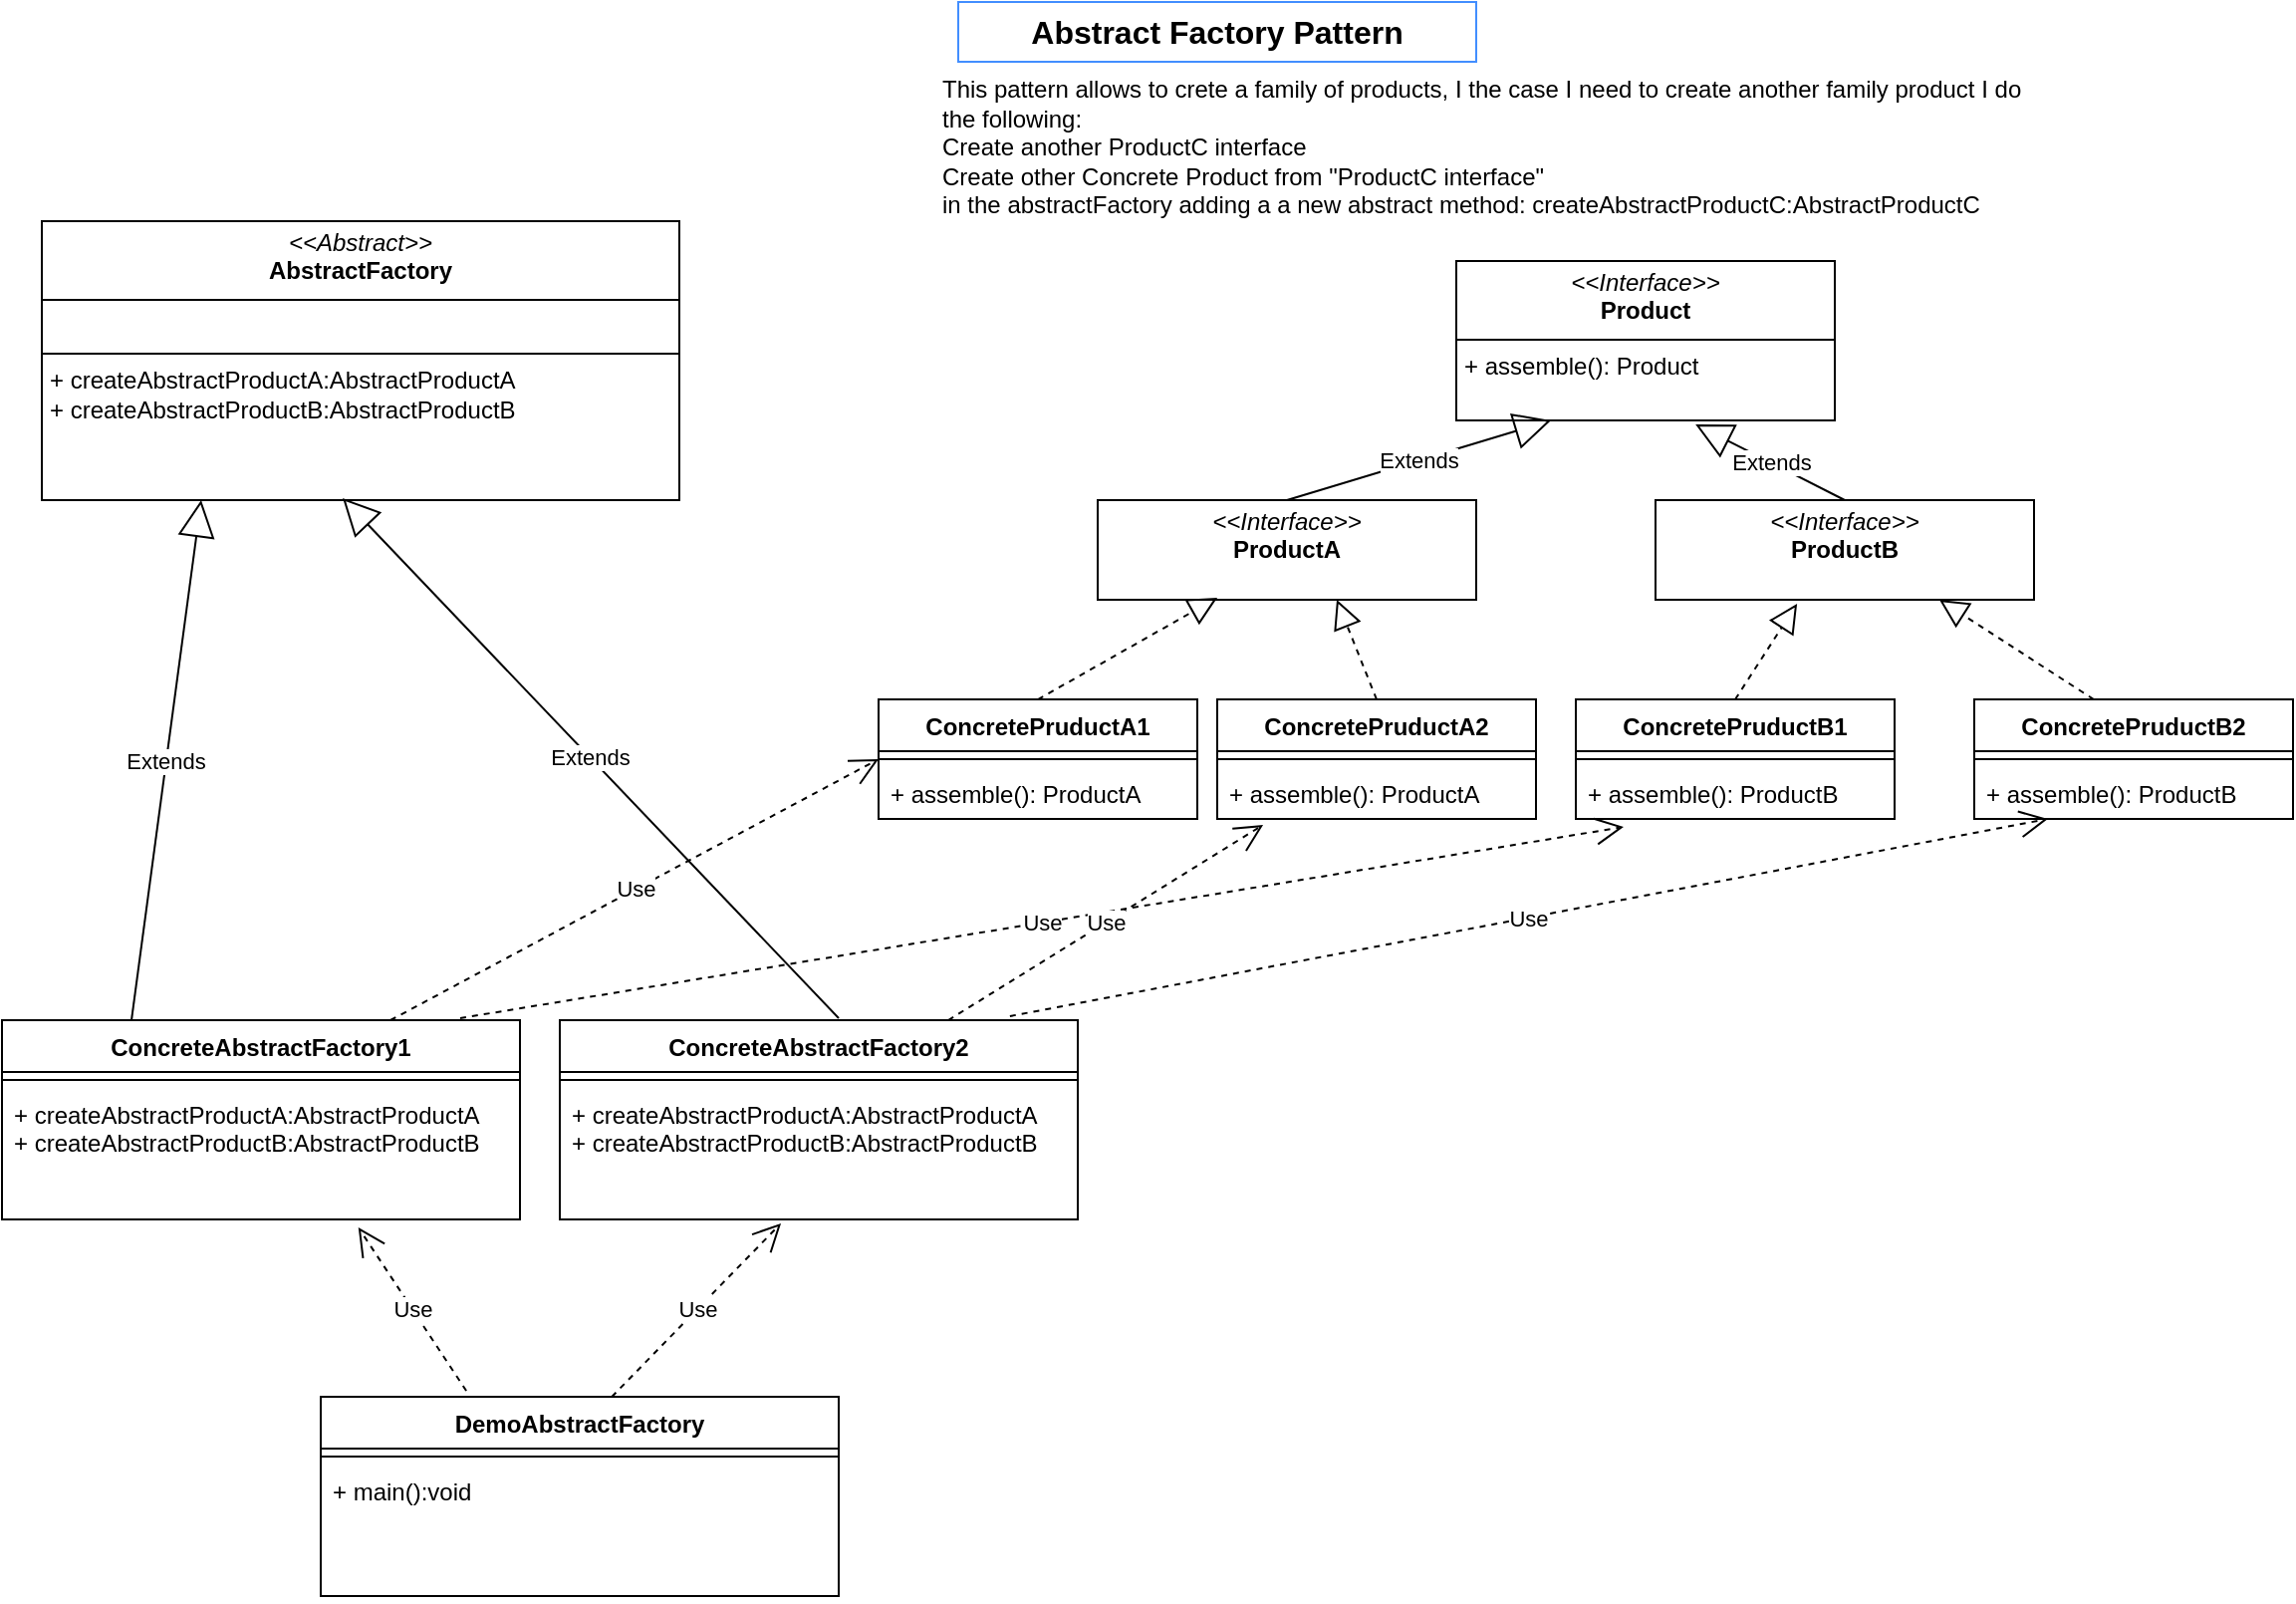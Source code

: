 <mxfile version="24.7.6">
  <diagram name="Page-1" id="1SxRlH_iEc9-w9CNTP08">
    <mxGraphModel dx="1434" dy="738" grid="1" gridSize="10" guides="1" tooltips="1" connect="1" arrows="1" fold="1" page="1" pageScale="1" pageWidth="1169" pageHeight="827" math="0" shadow="0">
      <root>
        <mxCell id="0" />
        <mxCell id="1" parent="0" />
        <mxCell id="ZPUrjxDYV-NaB7OGTdrR-1" value="Abstract Factory Pattern" style="text;html=1;align=center;verticalAlign=middle;whiteSpace=wrap;rounded=0;fontStyle=1;fontSize=16;fillColor=none;strokeColor=#428EFF;" vertex="1" parent="1">
          <mxGeometry x="490" y="10" width="260" height="30" as="geometry" />
        </mxCell>
        <mxCell id="ZPUrjxDYV-NaB7OGTdrR-3" value="&lt;p style=&quot;margin:0px;margin-top:4px;text-align:center;&quot;&gt;&lt;i&gt;&amp;lt;&amp;lt;Abstract&amp;gt;&amp;gt;&lt;/i&gt;&lt;br&gt;&lt;b&gt;AbstractFactory&lt;/b&gt;&lt;/p&gt;&lt;hr size=&quot;1&quot; style=&quot;border-style:solid;&quot;&gt;&lt;p style=&quot;margin:0px;margin-left:4px;&quot;&gt;&lt;br&gt;&lt;/p&gt;&lt;hr size=&quot;1&quot; style=&quot;border-style:solid;&quot;&gt;&lt;p style=&quot;margin:0px;margin-left:4px;&quot;&gt;+ createAbstractProductA:AbstractProductA&lt;br&gt;+ createAbstractProductB:AbstractProductB&lt;br&gt;&lt;/p&gt;" style="verticalAlign=top;align=left;overflow=fill;html=1;whiteSpace=wrap;" vertex="1" parent="1">
          <mxGeometry x="30" y="120" width="320" height="140" as="geometry" />
        </mxCell>
        <mxCell id="ZPUrjxDYV-NaB7OGTdrR-4" value="&lt;p style=&quot;margin:0px;margin-top:4px;text-align:center;&quot;&gt;&lt;i&gt;&amp;lt;&amp;lt;Interface&amp;gt;&amp;gt;&lt;/i&gt;&lt;br&gt;&lt;b&gt;Product&lt;/b&gt;&lt;/p&gt;&lt;hr size=&quot;1&quot; style=&quot;border-style:solid;&quot;&gt;&lt;p style=&quot;margin:0px;margin-left:4px;&quot;&gt;&lt;/p&gt;&lt;p style=&quot;margin:0px;margin-left:4px;&quot;&gt;+ assemble(): Product&lt;br&gt;&lt;br&gt;&lt;/p&gt;" style="verticalAlign=top;align=left;overflow=fill;html=1;whiteSpace=wrap;" vertex="1" parent="1">
          <mxGeometry x="740" y="140" width="190" height="80" as="geometry" />
        </mxCell>
        <mxCell id="ZPUrjxDYV-NaB7OGTdrR-5" value="&lt;p style=&quot;margin:0px;margin-top:4px;text-align:center;&quot;&gt;&lt;i&gt;&amp;lt;&amp;lt;Interface&amp;gt;&amp;gt;&lt;/i&gt;&lt;br&gt;&lt;b&gt;ProductA&lt;/b&gt;&lt;/p&gt;" style="verticalAlign=top;align=left;overflow=fill;html=1;whiteSpace=wrap;" vertex="1" parent="1">
          <mxGeometry x="560" y="260" width="190" height="50" as="geometry" />
        </mxCell>
        <mxCell id="ZPUrjxDYV-NaB7OGTdrR-6" value="&lt;p style=&quot;margin:0px;margin-top:4px;text-align:center;&quot;&gt;&lt;i&gt;&amp;lt;&amp;lt;Interface&amp;gt;&amp;gt;&lt;/i&gt;&lt;br&gt;&lt;b&gt;ProductB&lt;/b&gt;&lt;/p&gt;" style="verticalAlign=top;align=left;overflow=fill;html=1;whiteSpace=wrap;" vertex="1" parent="1">
          <mxGeometry x="840" y="260" width="190" height="50" as="geometry" />
        </mxCell>
        <mxCell id="ZPUrjxDYV-NaB7OGTdrR-7" value="Extends" style="endArrow=block;endSize=16;endFill=0;html=1;rounded=0;exitX=0.5;exitY=0;exitDx=0;exitDy=0;entryX=0.25;entryY=1;entryDx=0;entryDy=0;" edge="1" parent="1" source="ZPUrjxDYV-NaB7OGTdrR-5" target="ZPUrjxDYV-NaB7OGTdrR-4">
          <mxGeometry width="160" relative="1" as="geometry">
            <mxPoint x="460" y="330" as="sourcePoint" />
            <mxPoint x="620" y="330" as="targetPoint" />
          </mxGeometry>
        </mxCell>
        <mxCell id="ZPUrjxDYV-NaB7OGTdrR-8" value="Extends" style="endArrow=block;endSize=16;endFill=0;html=1;rounded=0;exitX=0.5;exitY=0;exitDx=0;exitDy=0;entryX=0.632;entryY=1.025;entryDx=0;entryDy=0;entryPerimeter=0;" edge="1" parent="1" source="ZPUrjxDYV-NaB7OGTdrR-6" target="ZPUrjxDYV-NaB7OGTdrR-4">
          <mxGeometry width="160" relative="1" as="geometry">
            <mxPoint x="685" y="270" as="sourcePoint" />
            <mxPoint x="798" y="230" as="targetPoint" />
          </mxGeometry>
        </mxCell>
        <mxCell id="ZPUrjxDYV-NaB7OGTdrR-9" value="ConcretePruductA1" style="swimlane;fontStyle=1;align=center;verticalAlign=top;childLayout=stackLayout;horizontal=1;startSize=26;horizontalStack=0;resizeParent=1;resizeParentMax=0;resizeLast=0;collapsible=1;marginBottom=0;whiteSpace=wrap;html=1;" vertex="1" parent="1">
          <mxGeometry x="450" y="360" width="160" height="60" as="geometry" />
        </mxCell>
        <mxCell id="ZPUrjxDYV-NaB7OGTdrR-11" value="" style="line;strokeWidth=1;fillColor=none;align=left;verticalAlign=middle;spacingTop=-1;spacingLeft=3;spacingRight=3;rotatable=0;labelPosition=right;points=[];portConstraint=eastwest;strokeColor=inherit;" vertex="1" parent="ZPUrjxDYV-NaB7OGTdrR-9">
          <mxGeometry y="26" width="160" height="8" as="geometry" />
        </mxCell>
        <mxCell id="ZPUrjxDYV-NaB7OGTdrR-12" value="+ assemble(): ProductA" style="text;strokeColor=none;fillColor=none;align=left;verticalAlign=top;spacingLeft=4;spacingRight=4;overflow=hidden;rotatable=0;points=[[0,0.5],[1,0.5]];portConstraint=eastwest;whiteSpace=wrap;html=1;" vertex="1" parent="ZPUrjxDYV-NaB7OGTdrR-9">
          <mxGeometry y="34" width="160" height="26" as="geometry" />
        </mxCell>
        <mxCell id="ZPUrjxDYV-NaB7OGTdrR-13" value="ConcretePruductA2" style="swimlane;fontStyle=1;align=center;verticalAlign=top;childLayout=stackLayout;horizontal=1;startSize=26;horizontalStack=0;resizeParent=1;resizeParentMax=0;resizeLast=0;collapsible=1;marginBottom=0;whiteSpace=wrap;html=1;" vertex="1" parent="1">
          <mxGeometry x="620" y="360" width="160" height="60" as="geometry" />
        </mxCell>
        <mxCell id="ZPUrjxDYV-NaB7OGTdrR-14" value="" style="line;strokeWidth=1;fillColor=none;align=left;verticalAlign=middle;spacingTop=-1;spacingLeft=3;spacingRight=3;rotatable=0;labelPosition=right;points=[];portConstraint=eastwest;strokeColor=inherit;" vertex="1" parent="ZPUrjxDYV-NaB7OGTdrR-13">
          <mxGeometry y="26" width="160" height="8" as="geometry" />
        </mxCell>
        <mxCell id="ZPUrjxDYV-NaB7OGTdrR-15" value="+ assemble(): ProductA" style="text;strokeColor=none;fillColor=none;align=left;verticalAlign=top;spacingLeft=4;spacingRight=4;overflow=hidden;rotatable=0;points=[[0,0.5],[1,0.5]];portConstraint=eastwest;whiteSpace=wrap;html=1;" vertex="1" parent="ZPUrjxDYV-NaB7OGTdrR-13">
          <mxGeometry y="34" width="160" height="26" as="geometry" />
        </mxCell>
        <mxCell id="ZPUrjxDYV-NaB7OGTdrR-16" value="" style="endArrow=block;dashed=1;endFill=0;endSize=12;html=1;rounded=0;exitX=0.5;exitY=0;exitDx=0;exitDy=0;entryX=0.316;entryY=0.98;entryDx=0;entryDy=0;entryPerimeter=0;" edge="1" parent="1" source="ZPUrjxDYV-NaB7OGTdrR-9" target="ZPUrjxDYV-NaB7OGTdrR-5">
          <mxGeometry width="160" relative="1" as="geometry">
            <mxPoint x="460" y="320" as="sourcePoint" />
            <mxPoint x="620" y="320" as="targetPoint" />
          </mxGeometry>
        </mxCell>
        <mxCell id="ZPUrjxDYV-NaB7OGTdrR-17" value="" style="endArrow=block;dashed=1;endFill=0;endSize=12;html=1;rounded=0;exitX=0.5;exitY=0;exitDx=0;exitDy=0;entryX=0.316;entryY=0.98;entryDx=0;entryDy=0;entryPerimeter=0;" edge="1" parent="1" source="ZPUrjxDYV-NaB7OGTdrR-13">
          <mxGeometry width="160" relative="1" as="geometry">
            <mxPoint x="780" y="351" as="sourcePoint" />
            <mxPoint x="680" y="310" as="targetPoint" />
          </mxGeometry>
        </mxCell>
        <mxCell id="ZPUrjxDYV-NaB7OGTdrR-18" value="ConcretePruductB1" style="swimlane;fontStyle=1;align=center;verticalAlign=top;childLayout=stackLayout;horizontal=1;startSize=26;horizontalStack=0;resizeParent=1;resizeParentMax=0;resizeLast=0;collapsible=1;marginBottom=0;whiteSpace=wrap;html=1;" vertex="1" parent="1">
          <mxGeometry x="800" y="360" width="160" height="60" as="geometry" />
        </mxCell>
        <mxCell id="ZPUrjxDYV-NaB7OGTdrR-19" value="" style="line;strokeWidth=1;fillColor=none;align=left;verticalAlign=middle;spacingTop=-1;spacingLeft=3;spacingRight=3;rotatable=0;labelPosition=right;points=[];portConstraint=eastwest;strokeColor=inherit;" vertex="1" parent="ZPUrjxDYV-NaB7OGTdrR-18">
          <mxGeometry y="26" width="160" height="8" as="geometry" />
        </mxCell>
        <mxCell id="ZPUrjxDYV-NaB7OGTdrR-20" value="+ assemble(): ProductB" style="text;strokeColor=none;fillColor=none;align=left;verticalAlign=top;spacingLeft=4;spacingRight=4;overflow=hidden;rotatable=0;points=[[0,0.5],[1,0.5]];portConstraint=eastwest;whiteSpace=wrap;html=1;" vertex="1" parent="ZPUrjxDYV-NaB7OGTdrR-18">
          <mxGeometry y="34" width="160" height="26" as="geometry" />
        </mxCell>
        <mxCell id="ZPUrjxDYV-NaB7OGTdrR-21" value="ConcretePruductB2" style="swimlane;fontStyle=1;align=center;verticalAlign=top;childLayout=stackLayout;horizontal=1;startSize=26;horizontalStack=0;resizeParent=1;resizeParentMax=0;resizeLast=0;collapsible=1;marginBottom=0;whiteSpace=wrap;html=1;" vertex="1" parent="1">
          <mxGeometry x="1000" y="360" width="160" height="60" as="geometry" />
        </mxCell>
        <mxCell id="ZPUrjxDYV-NaB7OGTdrR-22" value="" style="line;strokeWidth=1;fillColor=none;align=left;verticalAlign=middle;spacingTop=-1;spacingLeft=3;spacingRight=3;rotatable=0;labelPosition=right;points=[];portConstraint=eastwest;strokeColor=inherit;" vertex="1" parent="ZPUrjxDYV-NaB7OGTdrR-21">
          <mxGeometry y="26" width="160" height="8" as="geometry" />
        </mxCell>
        <mxCell id="ZPUrjxDYV-NaB7OGTdrR-23" value="+ assemble(): ProductB" style="text;strokeColor=none;fillColor=none;align=left;verticalAlign=top;spacingLeft=4;spacingRight=4;overflow=hidden;rotatable=0;points=[[0,0.5],[1,0.5]];portConstraint=eastwest;whiteSpace=wrap;html=1;" vertex="1" parent="ZPUrjxDYV-NaB7OGTdrR-21">
          <mxGeometry y="34" width="160" height="26" as="geometry" />
        </mxCell>
        <mxCell id="ZPUrjxDYV-NaB7OGTdrR-24" value="" style="endArrow=block;dashed=1;endFill=0;endSize=12;html=1;rounded=0;exitX=0.5;exitY=0;exitDx=0;exitDy=0;entryX=0.374;entryY=1.04;entryDx=0;entryDy=0;entryPerimeter=0;" edge="1" parent="1" source="ZPUrjxDYV-NaB7OGTdrR-18" target="ZPUrjxDYV-NaB7OGTdrR-6">
          <mxGeometry width="160" relative="1" as="geometry">
            <mxPoint x="800" y="320" as="sourcePoint" />
            <mxPoint x="980" y="309" as="targetPoint" />
          </mxGeometry>
        </mxCell>
        <mxCell id="ZPUrjxDYV-NaB7OGTdrR-25" value="" style="endArrow=block;dashed=1;endFill=0;endSize=12;html=1;rounded=0;exitX=0.5;exitY=0;exitDx=0;exitDy=0;entryX=0.75;entryY=1;entryDx=0;entryDy=0;" edge="1" parent="1" target="ZPUrjxDYV-NaB7OGTdrR-6">
          <mxGeometry width="160" relative="1" as="geometry">
            <mxPoint x="1060" y="360" as="sourcePoint" />
            <mxPoint x="1020" y="310" as="targetPoint" />
          </mxGeometry>
        </mxCell>
        <mxCell id="ZPUrjxDYV-NaB7OGTdrR-26" value="ConcreteAbstractFactory1" style="swimlane;fontStyle=1;align=center;verticalAlign=top;childLayout=stackLayout;horizontal=1;startSize=26;horizontalStack=0;resizeParent=1;resizeParentMax=0;resizeLast=0;collapsible=1;marginBottom=0;whiteSpace=wrap;html=1;" vertex="1" parent="1">
          <mxGeometry x="10" y="521" width="260" height="100" as="geometry" />
        </mxCell>
        <mxCell id="ZPUrjxDYV-NaB7OGTdrR-27" value="" style="line;strokeWidth=1;fillColor=none;align=left;verticalAlign=middle;spacingTop=-1;spacingLeft=3;spacingRight=3;rotatable=0;labelPosition=right;points=[];portConstraint=eastwest;strokeColor=inherit;" vertex="1" parent="ZPUrjxDYV-NaB7OGTdrR-26">
          <mxGeometry y="26" width="260" height="8" as="geometry" />
        </mxCell>
        <mxCell id="ZPUrjxDYV-NaB7OGTdrR-28" value="+ createAbstractProductA:AbstractProductA&lt;br&gt;+ createAbstractProductB:AbstractProductB" style="text;strokeColor=none;fillColor=none;align=left;verticalAlign=top;spacingLeft=4;spacingRight=4;overflow=hidden;rotatable=0;points=[[0,0.5],[1,0.5]];portConstraint=eastwest;whiteSpace=wrap;html=1;" vertex="1" parent="ZPUrjxDYV-NaB7OGTdrR-26">
          <mxGeometry y="34" width="260" height="66" as="geometry" />
        </mxCell>
        <mxCell id="ZPUrjxDYV-NaB7OGTdrR-34" value="Extends" style="endArrow=block;endSize=16;endFill=0;html=1;rounded=0;exitX=0.25;exitY=0;exitDx=0;exitDy=0;entryX=0.25;entryY=1;entryDx=0;entryDy=0;" edge="1" parent="1" source="ZPUrjxDYV-NaB7OGTdrR-26" target="ZPUrjxDYV-NaB7OGTdrR-3">
          <mxGeometry width="160" relative="1" as="geometry">
            <mxPoint x="80" y="516" as="sourcePoint" />
            <mxPoint x="118" y="280" as="targetPoint" />
          </mxGeometry>
        </mxCell>
        <mxCell id="ZPUrjxDYV-NaB7OGTdrR-35" value="ConcreteAbstractFactory2" style="swimlane;fontStyle=1;align=center;verticalAlign=top;childLayout=stackLayout;horizontal=1;startSize=26;horizontalStack=0;resizeParent=1;resizeParentMax=0;resizeLast=0;collapsible=1;marginBottom=0;whiteSpace=wrap;html=1;" vertex="1" parent="1">
          <mxGeometry x="290" y="521" width="260" height="100" as="geometry" />
        </mxCell>
        <mxCell id="ZPUrjxDYV-NaB7OGTdrR-36" value="" style="line;strokeWidth=1;fillColor=none;align=left;verticalAlign=middle;spacingTop=-1;spacingLeft=3;spacingRight=3;rotatable=0;labelPosition=right;points=[];portConstraint=eastwest;strokeColor=inherit;" vertex="1" parent="ZPUrjxDYV-NaB7OGTdrR-35">
          <mxGeometry y="26" width="260" height="8" as="geometry" />
        </mxCell>
        <mxCell id="ZPUrjxDYV-NaB7OGTdrR-37" value="+ createAbstractProductA:AbstractProductA&lt;br&gt;+ createAbstractProductB:AbstractProductB" style="text;strokeColor=none;fillColor=none;align=left;verticalAlign=top;spacingLeft=4;spacingRight=4;overflow=hidden;rotatable=0;points=[[0,0.5],[1,0.5]];portConstraint=eastwest;whiteSpace=wrap;html=1;" vertex="1" parent="ZPUrjxDYV-NaB7OGTdrR-35">
          <mxGeometry y="34" width="260" height="66" as="geometry" />
        </mxCell>
        <mxCell id="ZPUrjxDYV-NaB7OGTdrR-38" value="Extends" style="endArrow=block;endSize=16;endFill=0;html=1;rounded=0;entryX=0.472;entryY=0.993;entryDx=0;entryDy=0;entryPerimeter=0;" edge="1" parent="1" target="ZPUrjxDYV-NaB7OGTdrR-3">
          <mxGeometry width="160" relative="1" as="geometry">
            <mxPoint x="430" y="520" as="sourcePoint" />
            <mxPoint x="128" y="294" as="targetPoint" />
          </mxGeometry>
        </mxCell>
        <mxCell id="ZPUrjxDYV-NaB7OGTdrR-39" value="DemoAbstractFactory" style="swimlane;fontStyle=1;align=center;verticalAlign=top;childLayout=stackLayout;horizontal=1;startSize=26;horizontalStack=0;resizeParent=1;resizeParentMax=0;resizeLast=0;collapsible=1;marginBottom=0;whiteSpace=wrap;html=1;" vertex="1" parent="1">
          <mxGeometry x="170" y="710" width="260" height="100" as="geometry" />
        </mxCell>
        <mxCell id="ZPUrjxDYV-NaB7OGTdrR-40" value="" style="line;strokeWidth=1;fillColor=none;align=left;verticalAlign=middle;spacingTop=-1;spacingLeft=3;spacingRight=3;rotatable=0;labelPosition=right;points=[];portConstraint=eastwest;strokeColor=inherit;" vertex="1" parent="ZPUrjxDYV-NaB7OGTdrR-39">
          <mxGeometry y="26" width="260" height="8" as="geometry" />
        </mxCell>
        <mxCell id="ZPUrjxDYV-NaB7OGTdrR-41" value="+ main():void&lt;div&gt;&lt;br/&gt;&lt;/div&gt;" style="text;strokeColor=none;fillColor=none;align=left;verticalAlign=top;spacingLeft=4;spacingRight=4;overflow=hidden;rotatable=0;points=[[0,0.5],[1,0.5]];portConstraint=eastwest;whiteSpace=wrap;html=1;" vertex="1" parent="ZPUrjxDYV-NaB7OGTdrR-39">
          <mxGeometry y="34" width="260" height="66" as="geometry" />
        </mxCell>
        <mxCell id="ZPUrjxDYV-NaB7OGTdrR-42" value="Use" style="endArrow=open;endSize=12;dashed=1;html=1;rounded=0;exitX=0.281;exitY=-0.03;exitDx=0;exitDy=0;exitPerimeter=0;entryX=0.688;entryY=1.061;entryDx=0;entryDy=0;entryPerimeter=0;" edge="1" parent="1" source="ZPUrjxDYV-NaB7OGTdrR-39" target="ZPUrjxDYV-NaB7OGTdrR-28">
          <mxGeometry width="160" relative="1" as="geometry">
            <mxPoint x="240" y="680" as="sourcePoint" />
            <mxPoint x="400" y="680" as="targetPoint" />
          </mxGeometry>
        </mxCell>
        <mxCell id="ZPUrjxDYV-NaB7OGTdrR-43" value="Use" style="endArrow=open;endSize=12;dashed=1;html=1;rounded=0;entryX=0.427;entryY=1.03;entryDx=0;entryDy=0;entryPerimeter=0;exitX=0.562;exitY=0;exitDx=0;exitDy=0;exitPerimeter=0;" edge="1" parent="1" source="ZPUrjxDYV-NaB7OGTdrR-39" target="ZPUrjxDYV-NaB7OGTdrR-37">
          <mxGeometry width="160" relative="1" as="geometry">
            <mxPoint x="320" y="710" as="sourcePoint" />
            <mxPoint x="273" y="628" as="targetPoint" />
          </mxGeometry>
        </mxCell>
        <mxCell id="ZPUrjxDYV-NaB7OGTdrR-44" value="Use" style="endArrow=open;endSize=12;dashed=1;html=1;rounded=0;entryX=0.15;entryY=1.154;entryDx=0;entryDy=0;entryPerimeter=0;" edge="1" parent="1" target="ZPUrjxDYV-NaB7OGTdrR-20">
          <mxGeometry width="160" relative="1" as="geometry">
            <mxPoint x="240" y="520" as="sourcePoint" />
            <mxPoint x="800" y="550" as="targetPoint" />
          </mxGeometry>
        </mxCell>
        <mxCell id="ZPUrjxDYV-NaB7OGTdrR-45" value="Use" style="endArrow=open;endSize=12;dashed=1;html=1;rounded=0;exitX=0.75;exitY=0;exitDx=0;exitDy=0;entryX=0;entryY=0.5;entryDx=0;entryDy=0;" edge="1" parent="1" source="ZPUrjxDYV-NaB7OGTdrR-26" target="ZPUrjxDYV-NaB7OGTdrR-9">
          <mxGeometry width="160" relative="1" as="geometry">
            <mxPoint x="814" y="652" as="sourcePoint" />
            <mxPoint x="760" y="570" as="targetPoint" />
          </mxGeometry>
        </mxCell>
        <mxCell id="ZPUrjxDYV-NaB7OGTdrR-48" value="Use" style="endArrow=open;endSize=12;dashed=1;html=1;rounded=0;exitX=0.75;exitY=0;exitDx=0;exitDy=0;entryX=0.144;entryY=1.115;entryDx=0;entryDy=0;entryPerimeter=0;" edge="1" parent="1" source="ZPUrjxDYV-NaB7OGTdrR-35" target="ZPUrjxDYV-NaB7OGTdrR-15">
          <mxGeometry width="160" relative="1" as="geometry">
            <mxPoint x="215" y="531" as="sourcePoint" />
            <mxPoint x="460" y="400" as="targetPoint" />
          </mxGeometry>
        </mxCell>
        <mxCell id="ZPUrjxDYV-NaB7OGTdrR-49" value="Use" style="endArrow=open;endSize=12;dashed=1;html=1;rounded=0;entryX=0.231;entryY=1;entryDx=0;entryDy=0;entryPerimeter=0;exitX=0.869;exitY=-0.02;exitDx=0;exitDy=0;exitPerimeter=0;" edge="1" parent="1" source="ZPUrjxDYV-NaB7OGTdrR-35" target="ZPUrjxDYV-NaB7OGTdrR-23">
          <mxGeometry width="160" relative="1" as="geometry">
            <mxPoint x="250" y="530" as="sourcePoint" />
            <mxPoint x="834" y="434" as="targetPoint" />
          </mxGeometry>
        </mxCell>
        <mxCell id="ZPUrjxDYV-NaB7OGTdrR-63" value="This pattern allows to crete a family of products, I the case I need to create another family product I do the following:&lt;div&gt;Create another ProductC interface&lt;br&gt;Create other Concrete Product from &quot;&lt;span style=&quot;background-color: initial;&quot;&gt;ProductC interface&lt;/span&gt;&lt;span style=&quot;background-color: initial;&quot;&gt;&quot;&lt;/span&gt;&lt;/div&gt;&lt;div&gt;&lt;span style=&quot;background-color: initial;&quot;&gt;in the abstractFactory adding a a new abstract method:&amp;nbsp;&lt;/span&gt;&lt;span style=&quot;background-color: initial;&quot;&gt;createAbstractProductC:AbstractProductC&lt;/span&gt;&lt;/div&gt;&lt;div&gt;&lt;br&gt;&lt;/div&gt;" style="text;html=1;align=left;verticalAlign=middle;whiteSpace=wrap;rounded=0;" vertex="1" parent="1">
          <mxGeometry x="480" y="50" width="560" height="80" as="geometry" />
        </mxCell>
      </root>
    </mxGraphModel>
  </diagram>
</mxfile>
